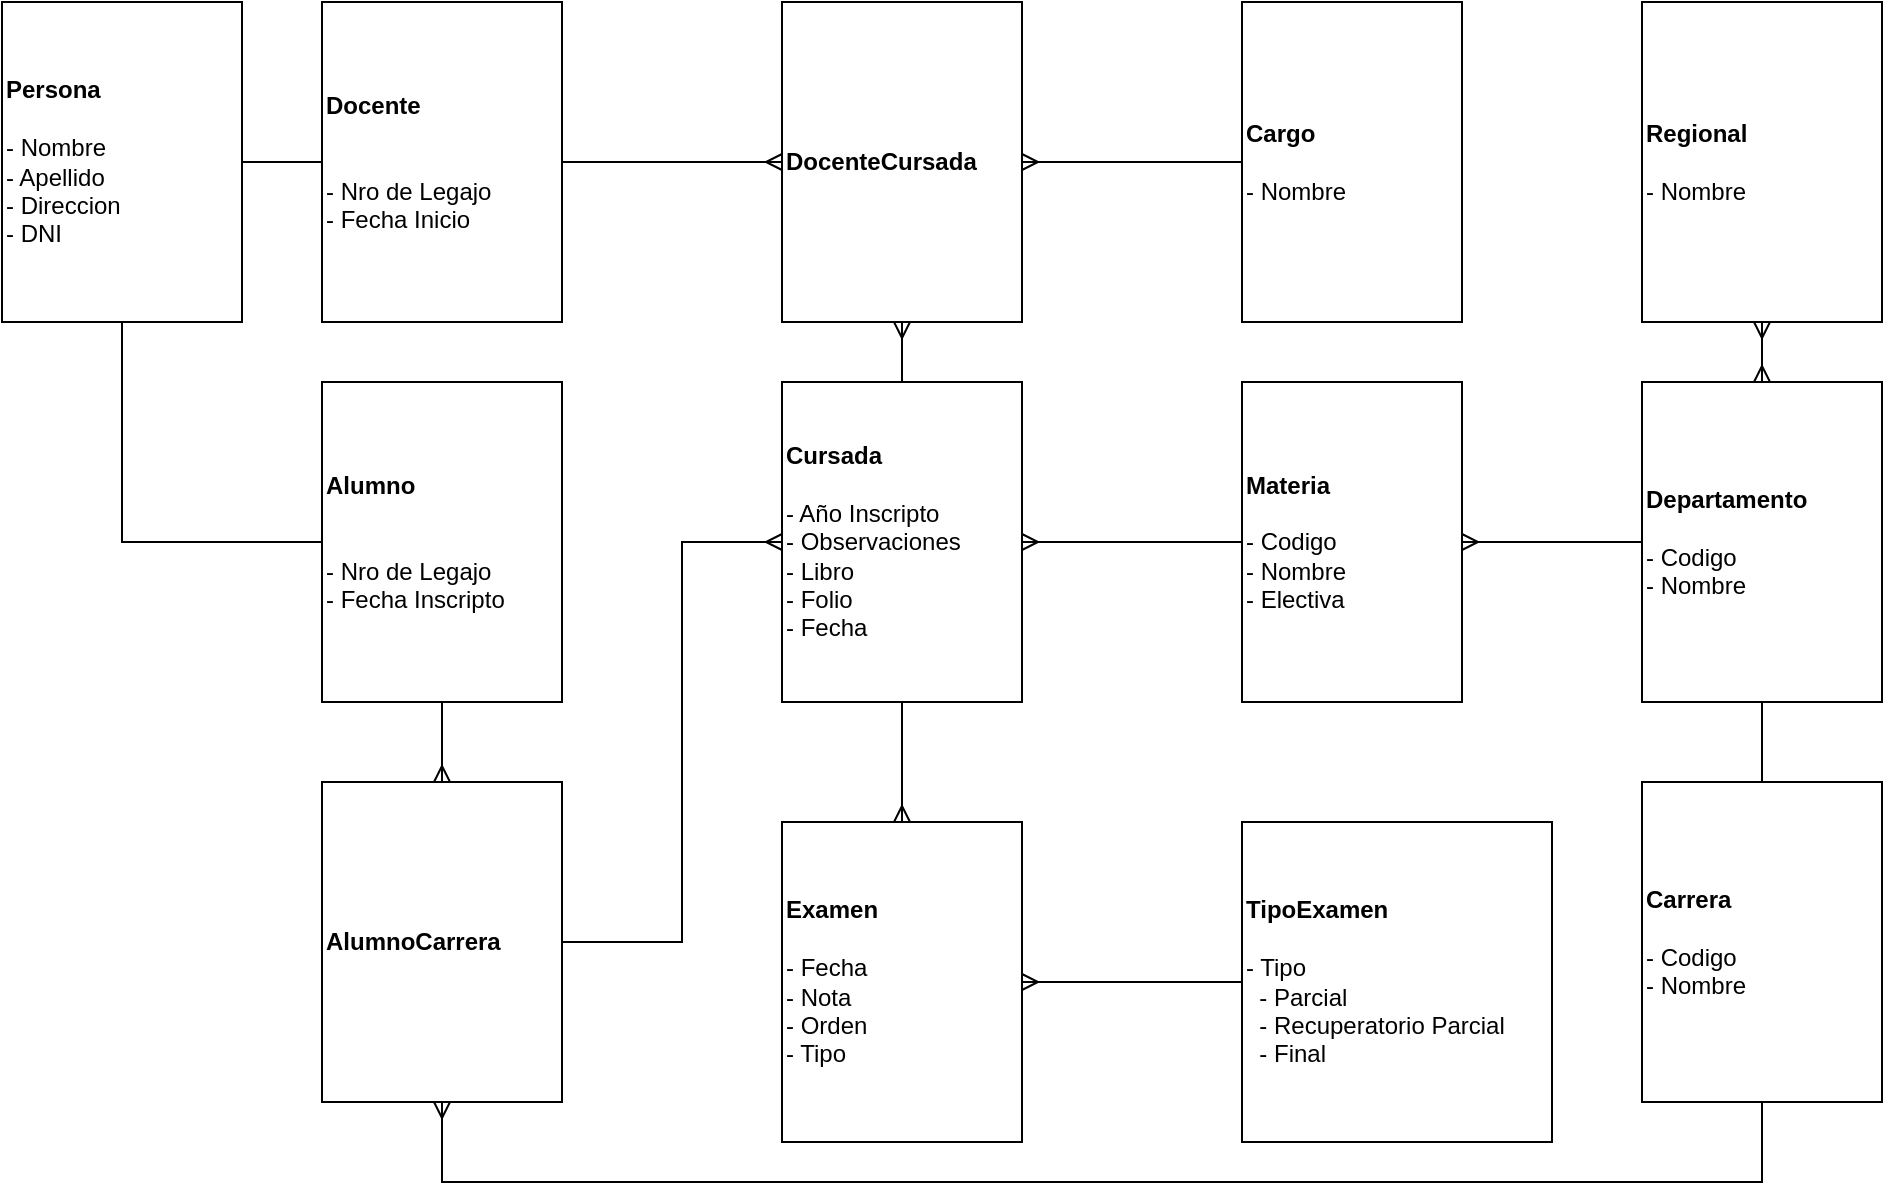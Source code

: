 <mxfile version="13.7.9" type="device"><diagram id="Gm7JSZ2VkKCwbC5NAaws" name="Page-1"><mxGraphModel dx="1176" dy="565" grid="1" gridSize="10" guides="1" tooltips="1" connect="1" arrows="1" fold="1" page="1" pageScale="1" pageWidth="3300" pageHeight="4681" math="0" shadow="0"><root><mxCell id="0"/><mxCell id="1" parent="0"/><mxCell id="fpTTSamq79er7HAqISB6-10" style="edgeStyle=orthogonalEdgeStyle;rounded=0;orthogonalLoop=1;jettySize=auto;html=1;endArrow=ERmany;endFill=0;" edge="1" parent="1" source="fpTTSamq79er7HAqISB6-31" target="fpTTSamq79er7HAqISB6-8"><mxGeometry relative="1" as="geometry"><Array as="points"><mxPoint x="370" y="480"/><mxPoint x="370" y="280"/></Array></mxGeometry></mxCell><mxCell id="fpTTSamq79er7HAqISB6-32" style="edgeStyle=orthogonalEdgeStyle;rounded=0;orthogonalLoop=1;jettySize=auto;html=1;exitX=0.5;exitY=1;exitDx=0;exitDy=0;entryX=0.5;entryY=0;entryDx=0;entryDy=0;startArrow=none;startFill=0;endArrow=ERmany;endFill=0;" edge="1" parent="1" source="fpTTSamq79er7HAqISB6-1" target="fpTTSamq79er7HAqISB6-31"><mxGeometry relative="1" as="geometry"/></mxCell><mxCell id="fpTTSamq79er7HAqISB6-1" value="&lt;b&gt;Alumno&lt;/b&gt;&lt;br&gt;&lt;br&gt;&lt;br&gt;- Nro de Legajo&lt;br&gt;- Fecha Inscripto" style="rounded=0;whiteSpace=wrap;html=1;align=left;" vertex="1" parent="1"><mxGeometry x="190" y="200" width="120" height="160" as="geometry"/></mxCell><mxCell id="fpTTSamq79er7HAqISB6-9" style="edgeStyle=orthogonalEdgeStyle;rounded=0;orthogonalLoop=1;jettySize=auto;html=1;exitX=0;exitY=0.5;exitDx=0;exitDy=0;endArrow=ERmany;endFill=0;" edge="1" parent="1" source="fpTTSamq79er7HAqISB6-5" target="fpTTSamq79er7HAqISB6-8"><mxGeometry relative="1" as="geometry"/></mxCell><mxCell id="fpTTSamq79er7HAqISB6-5" value="&lt;b&gt;Materia&lt;/b&gt;&lt;br&gt;&lt;br&gt;- Codigo&lt;br&gt;- Nombre&lt;br&gt;- Electiva" style="rounded=0;whiteSpace=wrap;html=1;align=left;" vertex="1" parent="1"><mxGeometry x="650" y="200" width="110" height="160" as="geometry"/></mxCell><mxCell id="fpTTSamq79er7HAqISB6-7" style="edgeStyle=orthogonalEdgeStyle;rounded=0;orthogonalLoop=1;jettySize=auto;html=1;exitX=0;exitY=0.5;exitDx=0;exitDy=0;entryX=1;entryY=0.5;entryDx=0;entryDy=0;endArrow=ERmany;endFill=0;" edge="1" parent="1" source="fpTTSamq79er7HAqISB6-29" target="fpTTSamq79er7HAqISB6-5"><mxGeometry relative="1" as="geometry"/></mxCell><mxCell id="fpTTSamq79er7HAqISB6-30" style="edgeStyle=orthogonalEdgeStyle;rounded=0;orthogonalLoop=1;jettySize=auto;html=1;exitX=0.5;exitY=1;exitDx=0;exitDy=0;entryX=0.5;entryY=1;entryDx=0;entryDy=0;startArrow=none;startFill=0;endArrow=ERmany;endFill=0;" edge="1" parent="1" source="fpTTSamq79er7HAqISB6-6" target="fpTTSamq79er7HAqISB6-31"><mxGeometry relative="1" as="geometry"><Array as="points"><mxPoint x="910" y="600"/><mxPoint x="250" y="600"/></Array></mxGeometry></mxCell><mxCell id="fpTTSamq79er7HAqISB6-6" value="&lt;b&gt;Carrera&lt;/b&gt;&lt;br&gt;&lt;br&gt;- Codigo&lt;br&gt;- Nombre" style="rounded=0;whiteSpace=wrap;html=1;align=left;" vertex="1" parent="1"><mxGeometry x="850" y="400" width="120" height="160" as="geometry"/></mxCell><mxCell id="fpTTSamq79er7HAqISB6-12" style="edgeStyle=orthogonalEdgeStyle;rounded=0;orthogonalLoop=1;jettySize=auto;html=1;exitX=0.5;exitY=1;exitDx=0;exitDy=0;entryX=0.5;entryY=0;entryDx=0;entryDy=0;endArrow=ERmany;endFill=0;" edge="1" parent="1" source="fpTTSamq79er7HAqISB6-8" target="fpTTSamq79er7HAqISB6-11"><mxGeometry relative="1" as="geometry"/></mxCell><mxCell id="fpTTSamq79er7HAqISB6-22" style="edgeStyle=orthogonalEdgeStyle;rounded=0;orthogonalLoop=1;jettySize=auto;html=1;exitX=0.5;exitY=0;exitDx=0;exitDy=0;entryX=0.5;entryY=1;entryDx=0;entryDy=0;endArrow=ERmany;endFill=0;" edge="1" parent="1" source="fpTTSamq79er7HAqISB6-8" target="fpTTSamq79er7HAqISB6-20"><mxGeometry relative="1" as="geometry"/></mxCell><mxCell id="fpTTSamq79er7HAqISB6-8" value="&lt;b&gt;Cursada&lt;/b&gt;&lt;br&gt;&lt;br&gt;- Año Inscripto&lt;br&gt;- Observaciones&lt;br&gt;- Libro&lt;br&gt;- Folio&lt;br&gt;- Fecha" style="rounded=0;whiteSpace=wrap;html=1;align=left;" vertex="1" parent="1"><mxGeometry x="420" y="200" width="120" height="160" as="geometry"/></mxCell><mxCell id="fpTTSamq79er7HAqISB6-11" value="&lt;b&gt;Examen&lt;/b&gt;&lt;br&gt;&lt;br&gt;- Fecha&lt;br&gt;- Nota&lt;br&gt;- Orden&lt;br&gt;- Tipo" style="rounded=0;whiteSpace=wrap;html=1;align=left;" vertex="1" parent="1"><mxGeometry x="420" y="420" width="120" height="160" as="geometry"/></mxCell><mxCell id="fpTTSamq79er7HAqISB6-14" style="edgeStyle=orthogonalEdgeStyle;rounded=0;orthogonalLoop=1;jettySize=auto;html=1;exitX=0;exitY=0.5;exitDx=0;exitDy=0;endArrow=ERmany;endFill=0;" edge="1" parent="1" source="fpTTSamq79er7HAqISB6-13" target="fpTTSamq79er7HAqISB6-11"><mxGeometry relative="1" as="geometry"/></mxCell><mxCell id="fpTTSamq79er7HAqISB6-13" value="&lt;b&gt;TipoExamen&lt;/b&gt;&lt;br&gt;&lt;br&gt;- Tipo&lt;br&gt;&amp;nbsp; - Parcial&lt;br&gt;&amp;nbsp; - Recuperatorio Parcial&lt;br&gt;&amp;nbsp; - Final&lt;br&gt;" style="rounded=0;whiteSpace=wrap;html=1;align=left;" vertex="1" parent="1"><mxGeometry x="650" y="420" width="155" height="160" as="geometry"/></mxCell><mxCell id="fpTTSamq79er7HAqISB6-21" style="edgeStyle=orthogonalEdgeStyle;rounded=0;orthogonalLoop=1;jettySize=auto;html=1;exitX=1;exitY=0.5;exitDx=0;exitDy=0;entryX=0;entryY=0.5;entryDx=0;entryDy=0;endArrow=ERmany;endFill=0;" edge="1" parent="1" source="fpTTSamq79er7HAqISB6-15" target="fpTTSamq79er7HAqISB6-20"><mxGeometry relative="1" as="geometry"/></mxCell><mxCell id="fpTTSamq79er7HAqISB6-15" value="&lt;b&gt;Docente&lt;/b&gt;&lt;br&gt;&lt;br&gt;&lt;br&gt;- Nro de Legajo&lt;br&gt;- Fecha Inicio" style="rounded=0;whiteSpace=wrap;html=1;align=left;" vertex="1" parent="1"><mxGeometry x="190" y="10" width="120" height="160" as="geometry"/></mxCell><mxCell id="fpTTSamq79er7HAqISB6-17" style="edgeStyle=none;rounded=0;orthogonalLoop=1;jettySize=auto;html=1;exitX=1;exitY=0.5;exitDx=0;exitDy=0;entryX=0;entryY=0.5;entryDx=0;entryDy=0;endArrow=none;endFill=0;" edge="1" parent="1" source="fpTTSamq79er7HAqISB6-16" target="fpTTSamq79er7HAqISB6-15"><mxGeometry relative="1" as="geometry"/></mxCell><mxCell id="fpTTSamq79er7HAqISB6-19" style="edgeStyle=orthogonalEdgeStyle;rounded=0;orthogonalLoop=1;jettySize=auto;html=1;exitX=0.5;exitY=1;exitDx=0;exitDy=0;entryX=0;entryY=0.5;entryDx=0;entryDy=0;endArrow=none;endFill=0;" edge="1" parent="1" source="fpTTSamq79er7HAqISB6-16" target="fpTTSamq79er7HAqISB6-1"><mxGeometry relative="1" as="geometry"/></mxCell><mxCell id="fpTTSamq79er7HAqISB6-16" value="&lt;b&gt;Persona&lt;/b&gt;&lt;br&gt;&lt;br&gt;- Nombre&lt;br&gt;- Apellido&lt;br&gt;- Direccion&lt;br&gt;- DNI" style="rounded=0;whiteSpace=wrap;html=1;align=left;" vertex="1" parent="1"><mxGeometry x="30" y="10" width="120" height="160" as="geometry"/></mxCell><mxCell id="fpTTSamq79er7HAqISB6-20" value="&lt;b&gt;DocenteCursada&lt;/b&gt;" style="rounded=0;whiteSpace=wrap;html=1;align=left;" vertex="1" parent="1"><mxGeometry x="420" y="10" width="120" height="160" as="geometry"/></mxCell><mxCell id="fpTTSamq79er7HAqISB6-24" style="edgeStyle=orthogonalEdgeStyle;rounded=0;orthogonalLoop=1;jettySize=auto;html=1;exitX=0;exitY=0.5;exitDx=0;exitDy=0;entryX=1;entryY=0.5;entryDx=0;entryDy=0;endArrow=ERmany;endFill=0;" edge="1" parent="1" source="fpTTSamq79er7HAqISB6-23" target="fpTTSamq79er7HAqISB6-20"><mxGeometry relative="1" as="geometry"/></mxCell><mxCell id="fpTTSamq79er7HAqISB6-23" value="&lt;b&gt;Cargo&lt;br&gt;&lt;/b&gt;&lt;br&gt;- Nombre" style="rounded=0;whiteSpace=wrap;html=1;align=left;" vertex="1" parent="1"><mxGeometry x="650" y="10" width="110" height="160" as="geometry"/></mxCell><mxCell id="fpTTSamq79er7HAqISB6-28" style="edgeStyle=orthogonalEdgeStyle;rounded=0;orthogonalLoop=1;jettySize=auto;html=1;exitX=0.5;exitY=1;exitDx=0;exitDy=0;entryX=0.5;entryY=0;entryDx=0;entryDy=0;startArrow=ERmany;startFill=0;endArrow=ERmany;endFill=0;" edge="1" parent="1" source="fpTTSamq79er7HAqISB6-25" target="fpTTSamq79er7HAqISB6-29"><mxGeometry relative="1" as="geometry"/></mxCell><mxCell id="fpTTSamq79er7HAqISB6-25" value="&lt;b&gt;Regional&lt;/b&gt;&lt;br&gt;&lt;br&gt;- Nombre" style="rounded=0;whiteSpace=wrap;html=1;align=left;" vertex="1" parent="1"><mxGeometry x="850" y="10" width="120" height="160" as="geometry"/></mxCell><mxCell id="fpTTSamq79er7HAqISB6-33" style="edgeStyle=orthogonalEdgeStyle;rounded=0;orthogonalLoop=1;jettySize=auto;html=1;exitX=0.5;exitY=1;exitDx=0;exitDy=0;entryX=0.5;entryY=0;entryDx=0;entryDy=0;startArrow=none;startFill=0;endArrow=none;endFill=0;" edge="1" parent="1" source="fpTTSamq79er7HAqISB6-29" target="fpTTSamq79er7HAqISB6-6"><mxGeometry relative="1" as="geometry"/></mxCell><mxCell id="fpTTSamq79er7HAqISB6-29" value="&lt;b&gt;Departamento&lt;/b&gt;&lt;br&gt;&lt;br&gt;- Codigo&lt;br&gt;- Nombre" style="rounded=0;whiteSpace=wrap;html=1;align=left;" vertex="1" parent="1"><mxGeometry x="850" y="200" width="120" height="160" as="geometry"/></mxCell><mxCell id="fpTTSamq79er7HAqISB6-31" value="&lt;b&gt;AlumnoCarrera&lt;/b&gt;" style="rounded=0;whiteSpace=wrap;html=1;align=left;" vertex="1" parent="1"><mxGeometry x="190" y="400" width="120" height="160" as="geometry"/></mxCell></root></mxGraphModel></diagram></mxfile>